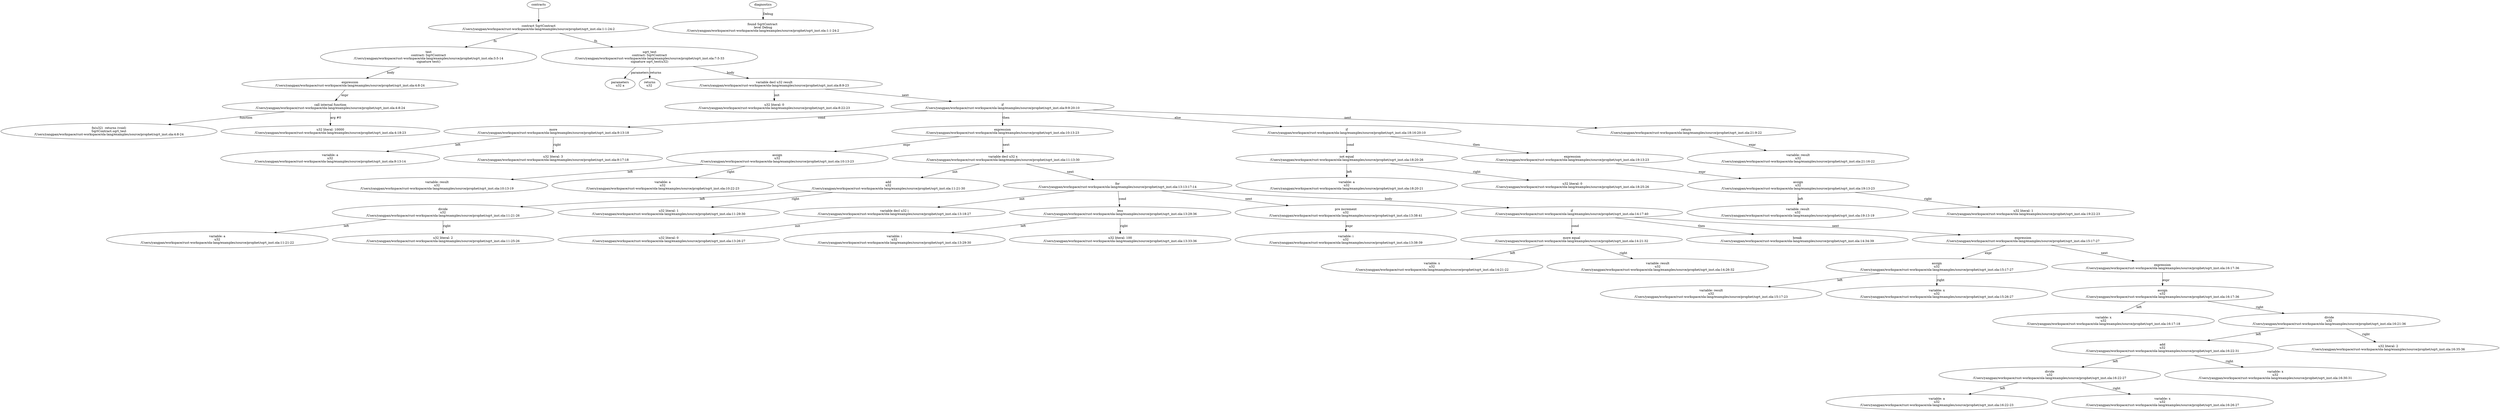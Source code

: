 strict digraph "/Users/yangpan/workspace/rust-workspace/ola-lang/examples/source/prophet/sqrt_inst.ola" {
	contract [label="contract SqrtContract\n/Users/yangpan/workspace/rust-workspace/ola-lang/examples/source/prophet/sqrt_inst.ola:1:1-24:2"]
	test [label="test\ncontract: SqrtContract\n/Users/yangpan/workspace/rust-workspace/ola-lang/examples/source/prophet/sqrt_inst.ola:3:5-14\nsignature test()"]
	expr [label="expression\n/Users/yangpan/workspace/rust-workspace/ola-lang/examples/source/prophet/sqrt_inst.ola:4:8-24"]
	call_internal_function [label="call internal function\n/Users/yangpan/workspace/rust-workspace/ola-lang/examples/source/prophet/sqrt_inst.ola:4:8-24"]
	internal_function [label="fn(u32)  returns (void)\nSqrtContract.sqrt_test\n/Users/yangpan/workspace/rust-workspace/ola-lang/examples/source/prophet/sqrt_inst.ola:4:8-24"]
	number_literal [label="u32 literal: 10000\n/Users/yangpan/workspace/rust-workspace/ola-lang/examples/source/prophet/sqrt_inst.ola:4:18-23"]
	sqrt_test [label="sqrt_test\ncontract: SqrtContract\n/Users/yangpan/workspace/rust-workspace/ola-lang/examples/source/prophet/sqrt_inst.ola:7:5-33\nsignature sqrt_test(u32)"]
	parameters [label="parameters\nu32 a"]
	returns [label="returns\nu32 "]
	var_decl [label="variable decl u32 result\n/Users/yangpan/workspace/rust-workspace/ola-lang/examples/source/prophet/sqrt_inst.ola:8:9-23"]
	number_literal_11 [label="u32 literal: 0\n/Users/yangpan/workspace/rust-workspace/ola-lang/examples/source/prophet/sqrt_inst.ola:8:22-23"]
	if [label="if\n/Users/yangpan/workspace/rust-workspace/ola-lang/examples/source/prophet/sqrt_inst.ola:9:9-20:10"]
	more [label="more\n/Users/yangpan/workspace/rust-workspace/ola-lang/examples/source/prophet/sqrt_inst.ola:9:13-18"]
	variable [label="variable: a\nu32\n/Users/yangpan/workspace/rust-workspace/ola-lang/examples/source/prophet/sqrt_inst.ola:9:13-14"]
	number_literal_15 [label="u32 literal: 3\n/Users/yangpan/workspace/rust-workspace/ola-lang/examples/source/prophet/sqrt_inst.ola:9:17-18"]
	expr_16 [label="expression\n/Users/yangpan/workspace/rust-workspace/ola-lang/examples/source/prophet/sqrt_inst.ola:10:13-23"]
	assign [label="assign\nu32\n/Users/yangpan/workspace/rust-workspace/ola-lang/examples/source/prophet/sqrt_inst.ola:10:13-23"]
	variable_18 [label="variable: result\nu32\n/Users/yangpan/workspace/rust-workspace/ola-lang/examples/source/prophet/sqrt_inst.ola:10:13-19"]
	variable_19 [label="variable: a\nu32\n/Users/yangpan/workspace/rust-workspace/ola-lang/examples/source/prophet/sqrt_inst.ola:10:22-23"]
	var_decl_20 [label="variable decl u32 x\n/Users/yangpan/workspace/rust-workspace/ola-lang/examples/source/prophet/sqrt_inst.ola:11:13-30"]
	add [label="add\nu32\n/Users/yangpan/workspace/rust-workspace/ola-lang/examples/source/prophet/sqrt_inst.ola:11:21-30"]
	divide [label="divide\nu32\n/Users/yangpan/workspace/rust-workspace/ola-lang/examples/source/prophet/sqrt_inst.ola:11:21-26"]
	variable_23 [label="variable: a\nu32\n/Users/yangpan/workspace/rust-workspace/ola-lang/examples/source/prophet/sqrt_inst.ola:11:21-22"]
	number_literal_24 [label="u32 literal: 2\n/Users/yangpan/workspace/rust-workspace/ola-lang/examples/source/prophet/sqrt_inst.ola:11:25-26"]
	number_literal_25 [label="u32 literal: 1\n/Users/yangpan/workspace/rust-workspace/ola-lang/examples/source/prophet/sqrt_inst.ola:11:29-30"]
	for [label="for\n/Users/yangpan/workspace/rust-workspace/ola-lang/examples/source/prophet/sqrt_inst.ola:13:13-17:14"]
	var_decl_27 [label="variable decl u32 i\n/Users/yangpan/workspace/rust-workspace/ola-lang/examples/source/prophet/sqrt_inst.ola:13:18-27"]
	number_literal_28 [label="u32 literal: 0\n/Users/yangpan/workspace/rust-workspace/ola-lang/examples/source/prophet/sqrt_inst.ola:13:26-27"]
	less [label="less\n/Users/yangpan/workspace/rust-workspace/ola-lang/examples/source/prophet/sqrt_inst.ola:13:29-36"]
	variable_30 [label="variable: i\nu32\n/Users/yangpan/workspace/rust-workspace/ola-lang/examples/source/prophet/sqrt_inst.ola:13:29-30"]
	number_literal_31 [label="u32 literal: 100\n/Users/yangpan/workspace/rust-workspace/ola-lang/examples/source/prophet/sqrt_inst.ola:13:33-36"]
	pre_increment [label="pre increment\nu32\n/Users/yangpan/workspace/rust-workspace/ola-lang/examples/source/prophet/sqrt_inst.ola:13:38-41"]
	variable_33 [label="variable: i\nu32\n/Users/yangpan/workspace/rust-workspace/ola-lang/examples/source/prophet/sqrt_inst.ola:13:38-39"]
	if_34 [label="if\n/Users/yangpan/workspace/rust-workspace/ola-lang/examples/source/prophet/sqrt_inst.ola:14:17-40"]
	more_equal [label="more equal\n/Users/yangpan/workspace/rust-workspace/ola-lang/examples/source/prophet/sqrt_inst.ola:14:21-32"]
	variable_36 [label="variable: x\nu32\n/Users/yangpan/workspace/rust-workspace/ola-lang/examples/source/prophet/sqrt_inst.ola:14:21-22"]
	variable_37 [label="variable: result\nu32\n/Users/yangpan/workspace/rust-workspace/ola-lang/examples/source/prophet/sqrt_inst.ola:14:26-32"]
	break [label="break\n/Users/yangpan/workspace/rust-workspace/ola-lang/examples/source/prophet/sqrt_inst.ola:14:34-39"]
	expr_39 [label="expression\n/Users/yangpan/workspace/rust-workspace/ola-lang/examples/source/prophet/sqrt_inst.ola:15:17-27"]
	assign_40 [label="assign\nu32\n/Users/yangpan/workspace/rust-workspace/ola-lang/examples/source/prophet/sqrt_inst.ola:15:17-27"]
	variable_41 [label="variable: result\nu32\n/Users/yangpan/workspace/rust-workspace/ola-lang/examples/source/prophet/sqrt_inst.ola:15:17-23"]
	variable_42 [label="variable: x\nu32\n/Users/yangpan/workspace/rust-workspace/ola-lang/examples/source/prophet/sqrt_inst.ola:15:26-27"]
	expr_43 [label="expression\n/Users/yangpan/workspace/rust-workspace/ola-lang/examples/source/prophet/sqrt_inst.ola:16:17-36"]
	assign_44 [label="assign\nu32\n/Users/yangpan/workspace/rust-workspace/ola-lang/examples/source/prophet/sqrt_inst.ola:16:17-36"]
	variable_45 [label="variable: x\nu32\n/Users/yangpan/workspace/rust-workspace/ola-lang/examples/source/prophet/sqrt_inst.ola:16:17-18"]
	divide_46 [label="divide\nu32\n/Users/yangpan/workspace/rust-workspace/ola-lang/examples/source/prophet/sqrt_inst.ola:16:21-36"]
	add_47 [label="add\nu32\n/Users/yangpan/workspace/rust-workspace/ola-lang/examples/source/prophet/sqrt_inst.ola:16:22-31"]
	divide_48 [label="divide\nu32\n/Users/yangpan/workspace/rust-workspace/ola-lang/examples/source/prophet/sqrt_inst.ola:16:22-27"]
	variable_49 [label="variable: a\nu32\n/Users/yangpan/workspace/rust-workspace/ola-lang/examples/source/prophet/sqrt_inst.ola:16:22-23"]
	variable_50 [label="variable: x\nu32\n/Users/yangpan/workspace/rust-workspace/ola-lang/examples/source/prophet/sqrt_inst.ola:16:26-27"]
	variable_51 [label="variable: x\nu32\n/Users/yangpan/workspace/rust-workspace/ola-lang/examples/source/prophet/sqrt_inst.ola:16:30-31"]
	number_literal_52 [label="u32 literal: 2\n/Users/yangpan/workspace/rust-workspace/ola-lang/examples/source/prophet/sqrt_inst.ola:16:35-36"]
	if_53 [label="if\n/Users/yangpan/workspace/rust-workspace/ola-lang/examples/source/prophet/sqrt_inst.ola:18:16-20:10"]
	not_qual [label="not equal\n/Users/yangpan/workspace/rust-workspace/ola-lang/examples/source/prophet/sqrt_inst.ola:18:20-26"]
	variable_55 [label="variable: a\nu32\n/Users/yangpan/workspace/rust-workspace/ola-lang/examples/source/prophet/sqrt_inst.ola:18:20-21"]
	number_literal_56 [label="u32 literal: 0\n/Users/yangpan/workspace/rust-workspace/ola-lang/examples/source/prophet/sqrt_inst.ola:18:25-26"]
	expr_57 [label="expression\n/Users/yangpan/workspace/rust-workspace/ola-lang/examples/source/prophet/sqrt_inst.ola:19:13-23"]
	assign_58 [label="assign\nu32\n/Users/yangpan/workspace/rust-workspace/ola-lang/examples/source/prophet/sqrt_inst.ola:19:13-23"]
	variable_59 [label="variable: result\nu32\n/Users/yangpan/workspace/rust-workspace/ola-lang/examples/source/prophet/sqrt_inst.ola:19:13-19"]
	number_literal_60 [label="u32 literal: 1\n/Users/yangpan/workspace/rust-workspace/ola-lang/examples/source/prophet/sqrt_inst.ola:19:22-23"]
	return [label="return\n/Users/yangpan/workspace/rust-workspace/ola-lang/examples/source/prophet/sqrt_inst.ola:21:9-22"]
	variable_62 [label="variable: result\nu32\n/Users/yangpan/workspace/rust-workspace/ola-lang/examples/source/prophet/sqrt_inst.ola:21:16-22"]
	diagnostic [label="found SqrtContract \nlevel Debug\n/Users/yangpan/workspace/rust-workspace/ola-lang/examples/source/prophet/sqrt_inst.ola:1:1-24:2"]
	contracts -> contract
	contract -> test [label="fn"]
	test -> expr [label="body"]
	expr -> call_internal_function [label="expr"]
	call_internal_function -> internal_function [label="function"]
	call_internal_function -> number_literal [label="arg #0"]
	contract -> sqrt_test [label="fn"]
	sqrt_test -> parameters [label="parameters"]
	sqrt_test -> returns [label="returns"]
	sqrt_test -> var_decl [label="body"]
	var_decl -> number_literal_11 [label="init"]
	var_decl -> if [label="next"]
	if -> more [label="cond"]
	more -> variable [label="left"]
	more -> number_literal_15 [label="right"]
	if -> expr_16 [label="then"]
	expr_16 -> assign [label="expr"]
	assign -> variable_18 [label="left"]
	assign -> variable_19 [label="right"]
	expr_16 -> var_decl_20 [label="next"]
	var_decl_20 -> add [label="init"]
	add -> divide [label="left"]
	divide -> variable_23 [label="left"]
	divide -> number_literal_24 [label="right"]
	add -> number_literal_25 [label="right"]
	var_decl_20 -> for [label="next"]
	for -> var_decl_27 [label="init"]
	var_decl_27 -> number_literal_28 [label="init"]
	for -> less [label="cond"]
	less -> variable_30 [label="left"]
	less -> number_literal_31 [label="right"]
	for -> pre_increment [label="next"]
	pre_increment -> variable_33 [label="expr"]
	for -> if_34 [label="body"]
	if_34 -> more_equal [label="cond"]
	more_equal -> variable_36 [label="left"]
	more_equal -> variable_37 [label="right"]
	if_34 -> break [label="then"]
	if_34 -> expr_39 [label="next"]
	expr_39 -> assign_40 [label="expr"]
	assign_40 -> variable_41 [label="left"]
	assign_40 -> variable_42 [label="right"]
	expr_39 -> expr_43 [label="next"]
	expr_43 -> assign_44 [label="expr"]
	assign_44 -> variable_45 [label="left"]
	assign_44 -> divide_46 [label="right"]
	divide_46 -> add_47 [label="left"]
	add_47 -> divide_48 [label="left"]
	divide_48 -> variable_49 [label="left"]
	divide_48 -> variable_50 [label="right"]
	add_47 -> variable_51 [label="right"]
	divide_46 -> number_literal_52 [label="right"]
	if -> if_53 [label="else"]
	if_53 -> not_qual [label="cond"]
	not_qual -> variable_55 [label="left"]
	not_qual -> number_literal_56 [label="right"]
	if_53 -> expr_57 [label="then"]
	expr_57 -> assign_58 [label="expr"]
	assign_58 -> variable_59 [label="left"]
	assign_58 -> number_literal_60 [label="right"]
	if -> return [label="next"]
	return -> variable_62 [label="expr"]
	diagnostics -> diagnostic [label="Debug"]
}
